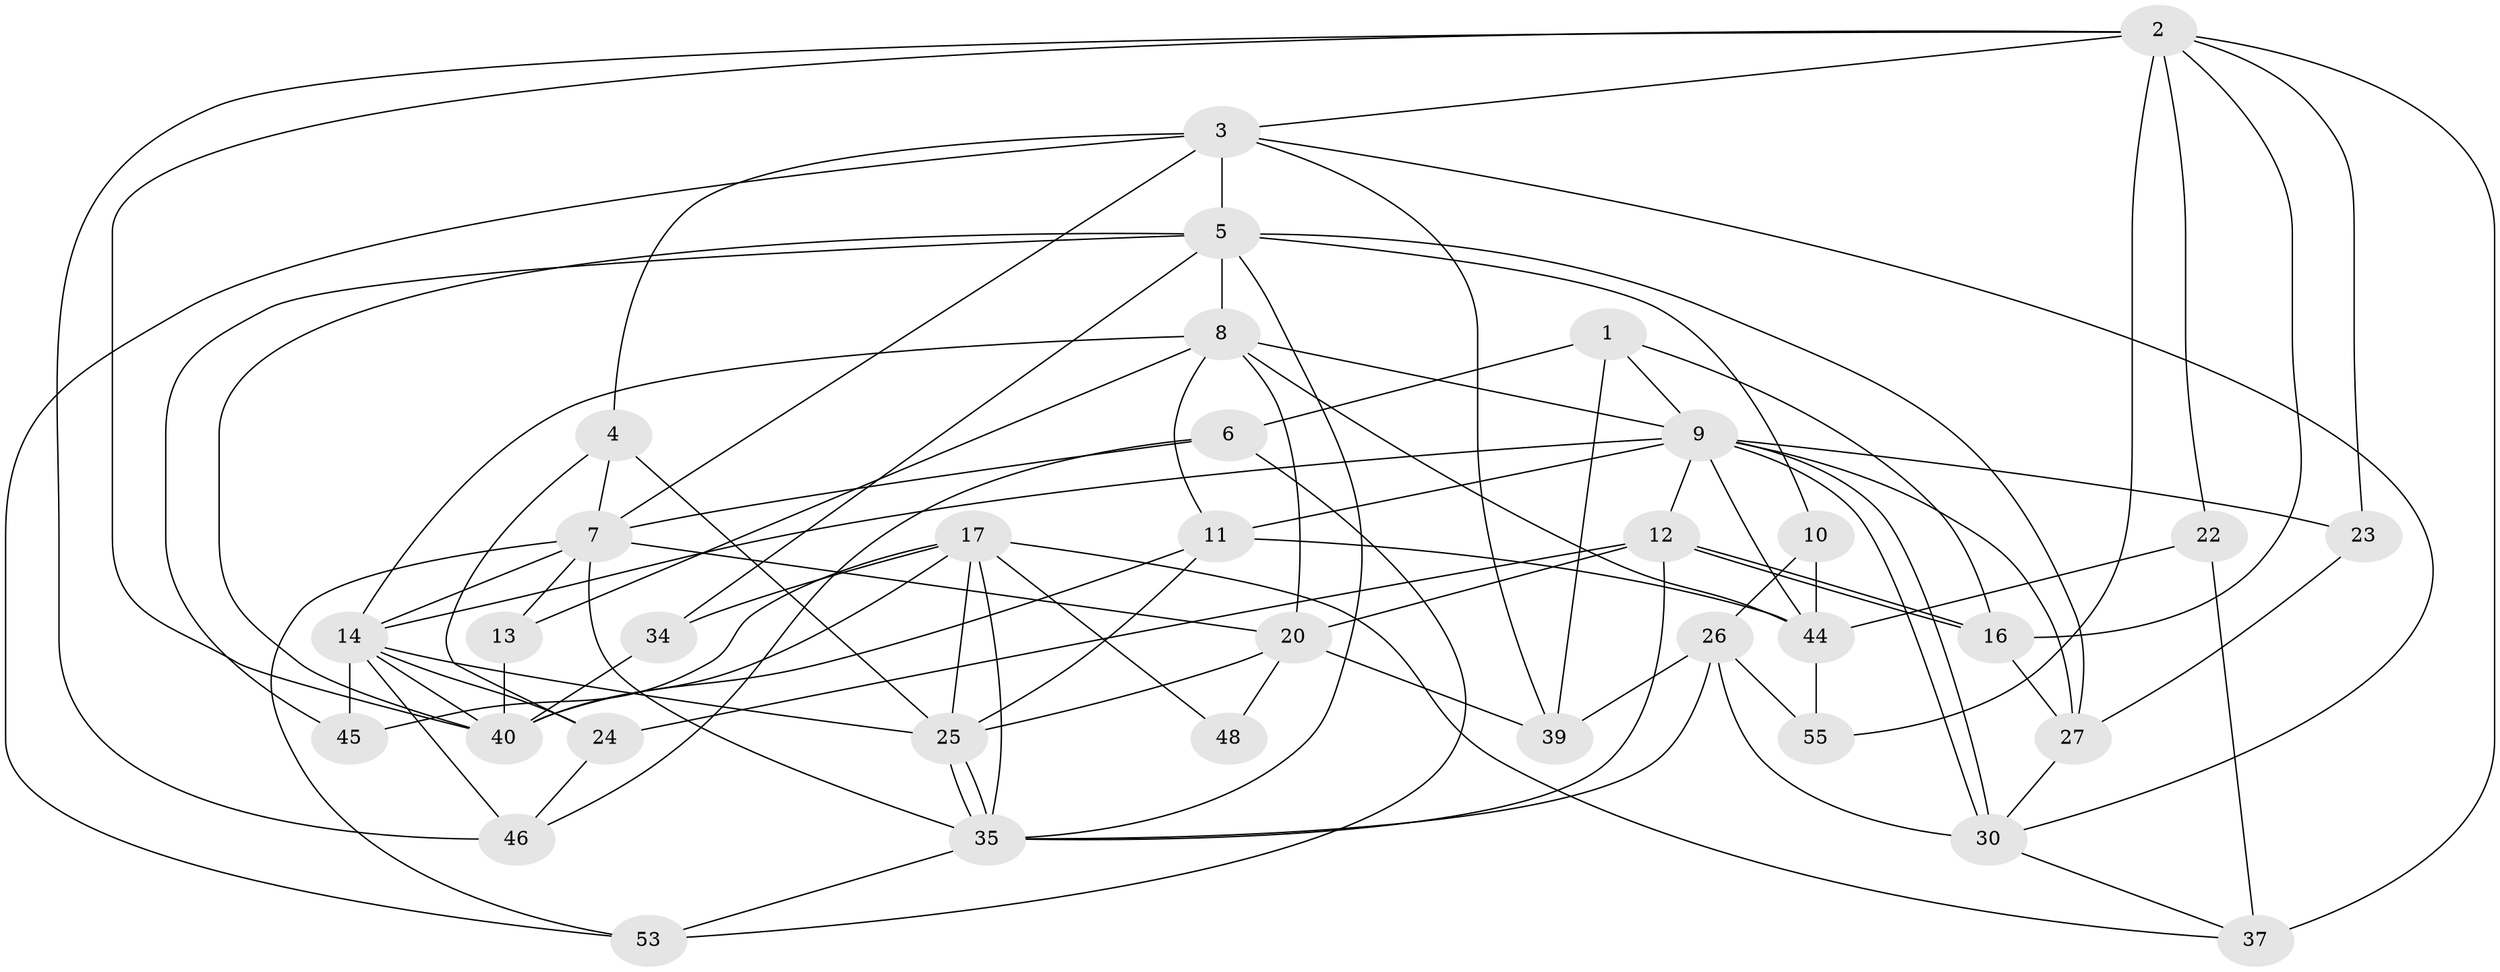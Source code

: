 // Generated by graph-tools (version 1.1) at 2025/23/03/03/25 07:23:57]
// undirected, 35 vertices, 92 edges
graph export_dot {
graph [start="1"]
  node [color=gray90,style=filled];
  1 [super="+28"];
  2 [super="+33"];
  3 [super="+51"];
  4 [super="+18"];
  5 [super="+36"];
  6 [super="+19"];
  7 [super="+15"];
  8 [super="+31"];
  9 [super="+29"];
  10;
  11;
  12 [super="+21"];
  13;
  14 [super="+56"];
  16 [super="+38"];
  17 [super="+43"];
  20 [super="+42"];
  22;
  23;
  24 [super="+58"];
  25 [super="+32"];
  26 [super="+50"];
  27;
  30 [super="+57"];
  34;
  35 [super="+41"];
  37 [super="+49"];
  39;
  40 [super="+47"];
  44 [super="+52"];
  45 [super="+54"];
  46;
  48;
  53;
  55;
  1 -- 39;
  1 -- 6;
  1 -- 9;
  1 -- 16;
  2 -- 16;
  2 -- 22;
  2 -- 23;
  2 -- 46;
  2 -- 40;
  2 -- 3;
  2 -- 37;
  2 -- 55;
  3 -- 39;
  3 -- 5;
  3 -- 53;
  3 -- 7;
  3 -- 30;
  3 -- 4;
  4 -- 7;
  4 -- 25;
  4 -- 24;
  5 -- 27;
  5 -- 10;
  5 -- 35;
  5 -- 40;
  5 -- 8;
  5 -- 34;
  5 -- 45;
  6 -- 46;
  6 -- 53;
  6 -- 7;
  7 -- 13;
  7 -- 53;
  7 -- 14;
  7 -- 35;
  7 -- 20;
  8 -- 9;
  8 -- 13;
  8 -- 20;
  8 -- 11;
  8 -- 44;
  8 -- 14;
  9 -- 30;
  9 -- 30;
  9 -- 11;
  9 -- 23;
  9 -- 27;
  9 -- 12;
  9 -- 14;
  9 -- 44;
  10 -- 26;
  10 -- 44;
  11 -- 25;
  11 -- 44;
  11 -- 40;
  12 -- 16;
  12 -- 16;
  12 -- 24;
  12 -- 35;
  12 -- 20;
  13 -- 40;
  14 -- 25;
  14 -- 24;
  14 -- 40;
  14 -- 45;
  14 -- 46;
  16 -- 27;
  17 -- 35;
  17 -- 48;
  17 -- 34;
  17 -- 37;
  17 -- 40;
  17 -- 25;
  17 -- 45;
  20 -- 25;
  20 -- 48;
  20 -- 39;
  22 -- 37;
  22 -- 44;
  23 -- 27;
  24 -- 46;
  25 -- 35;
  25 -- 35;
  26 -- 39;
  26 -- 35;
  26 -- 55;
  26 -- 30;
  27 -- 30;
  30 -- 37;
  34 -- 40;
  35 -- 53;
  44 -- 55;
}
